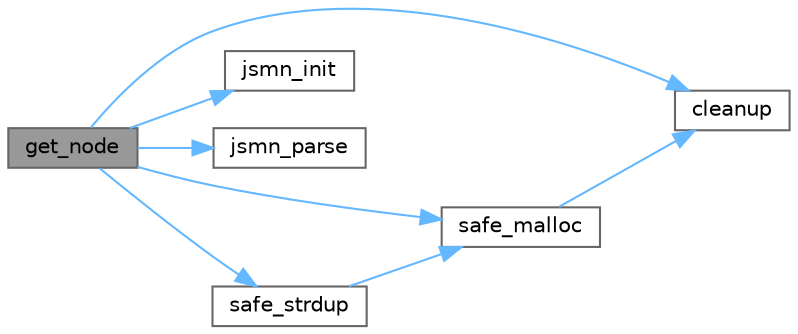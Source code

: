 digraph "get_node"
{
 // LATEX_PDF_SIZE
  bgcolor="transparent";
  edge [fontname=Helvetica,fontsize=10,labelfontname=Helvetica,labelfontsize=10];
  node [fontname=Helvetica,fontsize=10,shape=box,height=0.2,width=0.4];
  rankdir="LR";
  Node1 [id="Node000001",label="get_node",height=0.2,width=0.4,color="gray40", fillcolor="grey60", style="filled", fontcolor="black",tooltip=" "];
  Node1 -> Node2 [id="edge1_Node000001_Node000002",color="steelblue1",style="solid",tooltip=" "];
  Node2 [id="Node000002",label="cleanup",height=0.2,width=0.4,color="grey40", fillcolor="white", style="filled",URL="$main_8c.html#ad0c203a7871b92a0e2f96ea27bb44563",tooltip=" "];
  Node1 -> Node3 [id="edge2_Node000001_Node000003",color="steelblue1",style="solid",tooltip=" "];
  Node3 [id="Node000003",label="jsmn_init",height=0.2,width=0.4,color="grey40", fillcolor="white", style="filled",URL="$jsmn_8h.html#ac18a603f0737ecb4e953b4335d9652bb",tooltip=" "];
  Node1 -> Node4 [id="edge3_Node000001_Node000004",color="steelblue1",style="solid",tooltip=" "];
  Node4 [id="Node000004",label="jsmn_parse",height=0.2,width=0.4,color="grey40", fillcolor="white", style="filled",URL="$jsmn_8h.html#a5e34c2b99133f3b538bf8a12a6313184",tooltip=" "];
  Node1 -> Node5 [id="edge4_Node000001_Node000005",color="steelblue1",style="solid",tooltip=" "];
  Node5 [id="Node000005",label="safe_malloc",height=0.2,width=0.4,color="grey40", fillcolor="white", style="filled",URL="$main_8c.html#a497911ca7f5ebdd86a896550198c5bff",tooltip=" "];
  Node5 -> Node2 [id="edge5_Node000005_Node000002",color="steelblue1",style="solid",tooltip=" "];
  Node1 -> Node6 [id="edge6_Node000001_Node000006",color="steelblue1",style="solid",tooltip=" "];
  Node6 [id="Node000006",label="safe_strdup",height=0.2,width=0.4,color="grey40", fillcolor="white", style="filled",URL="$main_8c.html#a17748bd87efdbf064e4a0737d38be828",tooltip=" "];
  Node6 -> Node5 [id="edge7_Node000006_Node000005",color="steelblue1",style="solid",tooltip=" "];
}

